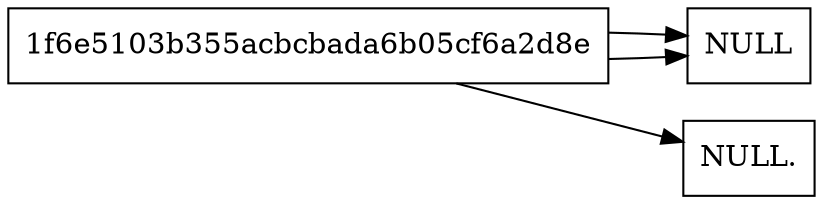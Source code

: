 digraph {
node[shape=box];
rankdir=LR;
"1f6e5103b355acbcbada6b05cf6a2d8e" -> "NULL"; 
"1f6e5103b355acbcbada6b05cf6a2d8e" 
"1f6e5103b355acbcbada6b05cf6a2d8e" -> "NULL."; 
"1f6e5103b355acbcbada6b05cf6a2d8e" -> "NULL"; 
 }
